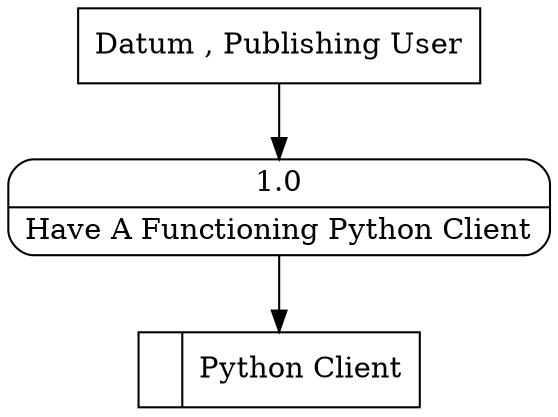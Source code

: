 digraph dfd2{ 
node[shape=record]
200 [label="<f0>  |<f1> Python Client " ];
201 [label="Datum , Publishing User" shape=box];
202 [label="{<f0> 1.0|<f1> Have A Functioning Python Client }" shape=Mrecord];
201 -> 202
202 -> 200
}